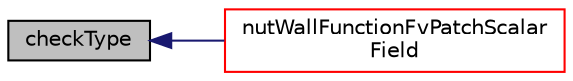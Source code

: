 digraph "checkType"
{
  bgcolor="transparent";
  edge [fontname="Helvetica",fontsize="10",labelfontname="Helvetica",labelfontsize="10"];
  node [fontname="Helvetica",fontsize="10",shape=record];
  rankdir="LR";
  Node1 [label="checkType",height=0.2,width=0.4,color="black", fillcolor="grey75", style="filled", fontcolor="black"];
  Node1 -> Node2 [dir="back",color="midnightblue",fontsize="10",style="solid",fontname="Helvetica"];
  Node2 [label="nutWallFunctionFvPatchScalar\lField",height=0.2,width=0.4,color="red",URL="$a01722.html#ae4dd76feef71b92f45c5a4d9d6159d88",tooltip="Construct from patch and internal field. "];
}
